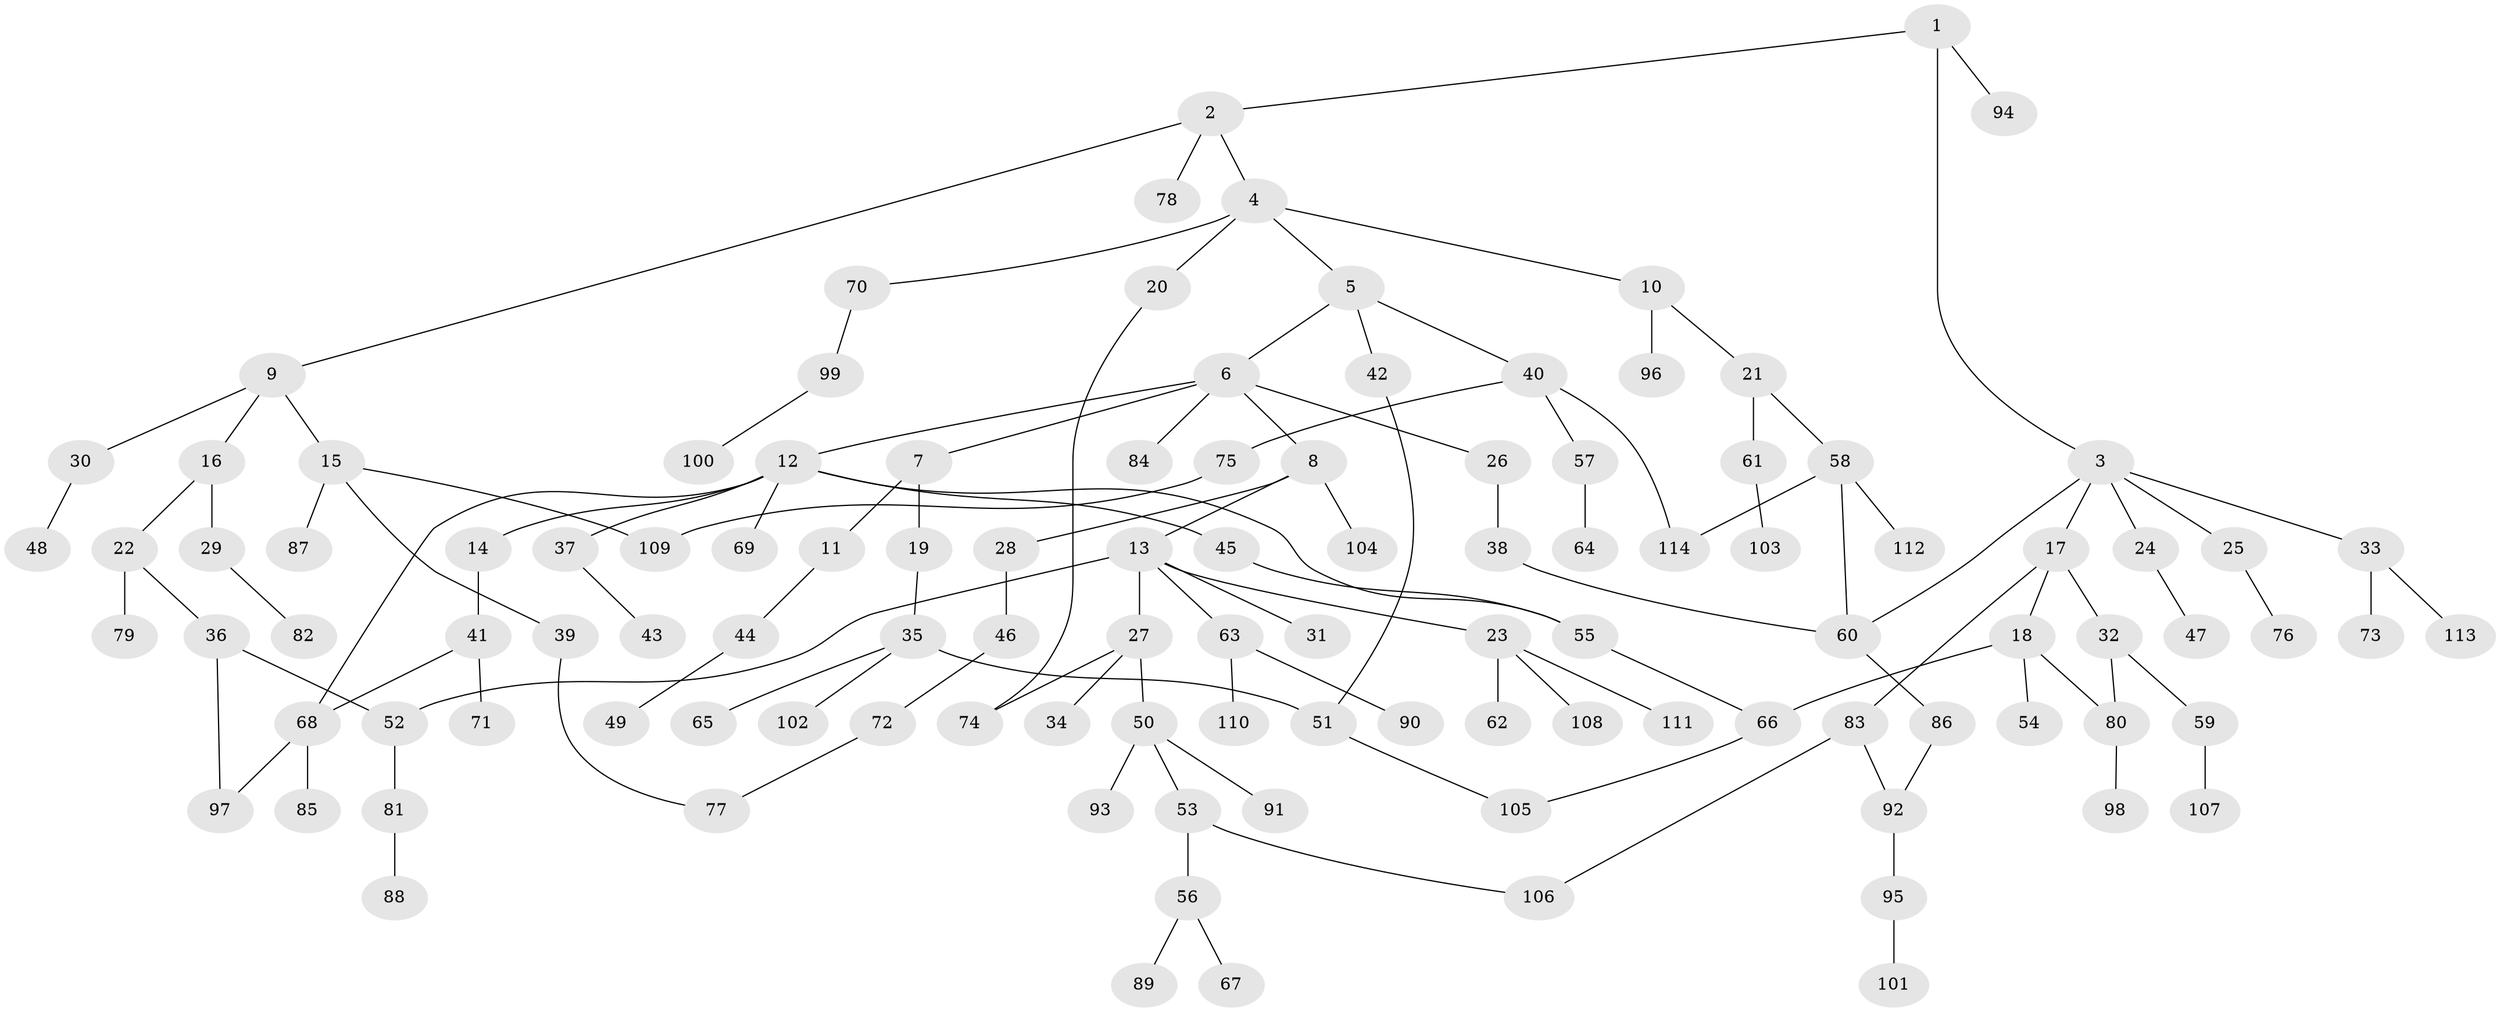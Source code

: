 // Generated by graph-tools (version 1.1) at 2025/01/03/09/25 03:01:11]
// undirected, 114 vertices, 129 edges
graph export_dot {
graph [start="1"]
  node [color=gray90,style=filled];
  1;
  2;
  3;
  4;
  5;
  6;
  7;
  8;
  9;
  10;
  11;
  12;
  13;
  14;
  15;
  16;
  17;
  18;
  19;
  20;
  21;
  22;
  23;
  24;
  25;
  26;
  27;
  28;
  29;
  30;
  31;
  32;
  33;
  34;
  35;
  36;
  37;
  38;
  39;
  40;
  41;
  42;
  43;
  44;
  45;
  46;
  47;
  48;
  49;
  50;
  51;
  52;
  53;
  54;
  55;
  56;
  57;
  58;
  59;
  60;
  61;
  62;
  63;
  64;
  65;
  66;
  67;
  68;
  69;
  70;
  71;
  72;
  73;
  74;
  75;
  76;
  77;
  78;
  79;
  80;
  81;
  82;
  83;
  84;
  85;
  86;
  87;
  88;
  89;
  90;
  91;
  92;
  93;
  94;
  95;
  96;
  97;
  98;
  99;
  100;
  101;
  102;
  103;
  104;
  105;
  106;
  107;
  108;
  109;
  110;
  111;
  112;
  113;
  114;
  1 -- 2;
  1 -- 3;
  1 -- 94;
  2 -- 4;
  2 -- 9;
  2 -- 78;
  3 -- 17;
  3 -- 24;
  3 -- 25;
  3 -- 33;
  3 -- 60;
  4 -- 5;
  4 -- 10;
  4 -- 20;
  4 -- 70;
  5 -- 6;
  5 -- 40;
  5 -- 42;
  6 -- 7;
  6 -- 8;
  6 -- 12;
  6 -- 26;
  6 -- 84;
  7 -- 11;
  7 -- 19;
  8 -- 13;
  8 -- 28;
  8 -- 104;
  9 -- 15;
  9 -- 16;
  9 -- 30;
  10 -- 21;
  10 -- 96;
  11 -- 44;
  12 -- 14;
  12 -- 37;
  12 -- 45;
  12 -- 68;
  12 -- 69;
  12 -- 55;
  13 -- 23;
  13 -- 27;
  13 -- 31;
  13 -- 63;
  13 -- 52;
  14 -- 41;
  15 -- 39;
  15 -- 87;
  15 -- 109;
  16 -- 22;
  16 -- 29;
  17 -- 18;
  17 -- 32;
  17 -- 83;
  18 -- 54;
  18 -- 80;
  18 -- 66;
  19 -- 35;
  20 -- 74;
  21 -- 58;
  21 -- 61;
  22 -- 36;
  22 -- 79;
  23 -- 62;
  23 -- 108;
  23 -- 111;
  24 -- 47;
  25 -- 76;
  26 -- 38;
  27 -- 34;
  27 -- 50;
  27 -- 74;
  28 -- 46;
  29 -- 82;
  30 -- 48;
  32 -- 59;
  32 -- 80;
  33 -- 73;
  33 -- 113;
  35 -- 65;
  35 -- 102;
  35 -- 51;
  36 -- 52;
  36 -- 97;
  37 -- 43;
  38 -- 60;
  39 -- 77;
  40 -- 57;
  40 -- 75;
  40 -- 114;
  41 -- 71;
  41 -- 68;
  42 -- 51;
  44 -- 49;
  45 -- 55;
  46 -- 72;
  50 -- 53;
  50 -- 91;
  50 -- 93;
  51 -- 105;
  52 -- 81;
  53 -- 56;
  53 -- 106;
  55 -- 66;
  56 -- 67;
  56 -- 89;
  57 -- 64;
  58 -- 112;
  58 -- 114;
  58 -- 60;
  59 -- 107;
  60 -- 86;
  61 -- 103;
  63 -- 90;
  63 -- 110;
  66 -- 105;
  68 -- 85;
  68 -- 97;
  70 -- 99;
  72 -- 77;
  75 -- 109;
  80 -- 98;
  81 -- 88;
  83 -- 92;
  83 -- 106;
  86 -- 92;
  92 -- 95;
  95 -- 101;
  99 -- 100;
}
